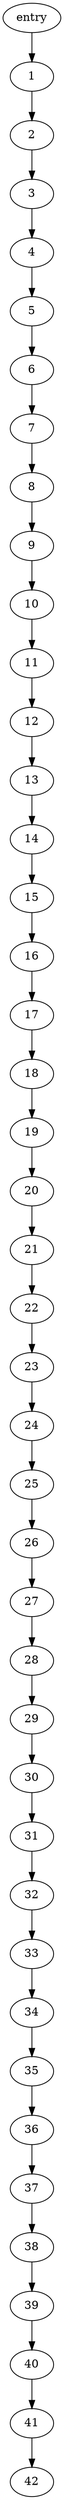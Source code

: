 digraph "Call Graph" {
  entry [label="entry"];
  node1 [label="1"];
  node2 [label="2"];
  node3 [label="3"];
  node4 [label="4"];
  node5 [label="5"];
  node6 [label="6"];
  node7 [label="7"];
  node8 [label="8"];
  node9 [label="9"];
  node10 [label="10"];
  node11 [label="11"];
  node12 [label="12"];
  node13 [label="13"];
  node14 [label="14"];
  node15 [label="15"];
  node16 [label="16"];
  node17 [label="17"];
  node18 [label="18"];
  node19 [label="19"];
  node20 [label="20"];
  node21 [label="21"];
  node22 [label="22"];
  node23 [label="23"];
  node24 [label="24"];
  node25 [label="25"];
  node26 [label="26"];
  node27 [label="27"];
  node28 [label="28"];
  node29 [label="29"];
  node30 [label="30"];
  node31 [label="31"];
  node32 [label="32"];
  node33 [label="33"];
  node34 [label="34"];
  node35 [label="35"];
  node36 [label="36"];
  node37 [label="37"];
  node38 [label="38"];
  node39 [label="39"];
  node40 [label="40"];
  node41 [label="41"];
  node42 [label="42"];
  entry -> node1;
  node1 -> node2;
  node2 -> node3;
  node3 -> node4;
  node4 -> node5;
  node5 -> node6;
  node6 -> node7;
  node7 -> node8;
  node8 -> node9;
  node9 -> node10;
  node10 -> node11;
  node11 -> node12;
  node12 -> node13;
  node13 -> node14;
  node14 -> node15;
  node15 -> node16;
  node16 -> node17;
  node17 -> node18;
  node18 -> node19;
  node19 -> node20;
  node20 -> node21;
  node21 -> node22;
  node22 -> node23;
  node23 -> node24;
  node24 -> node25;
  node25 -> node26;
  node26 -> node27;
  node27 -> node28;
  node28 -> node29;
  node29 -> node30;
  node30 -> node31;
  node31 -> node32;
  node32 -> node33;
  node33 -> node34;
  node34 -> node35;
  node35 -> node36;
  node36 -> node37;
  node37 -> node38;
  node38 -> node39;
  node39 -> node40;
  node40 -> node41;
  node41 -> node42;

}